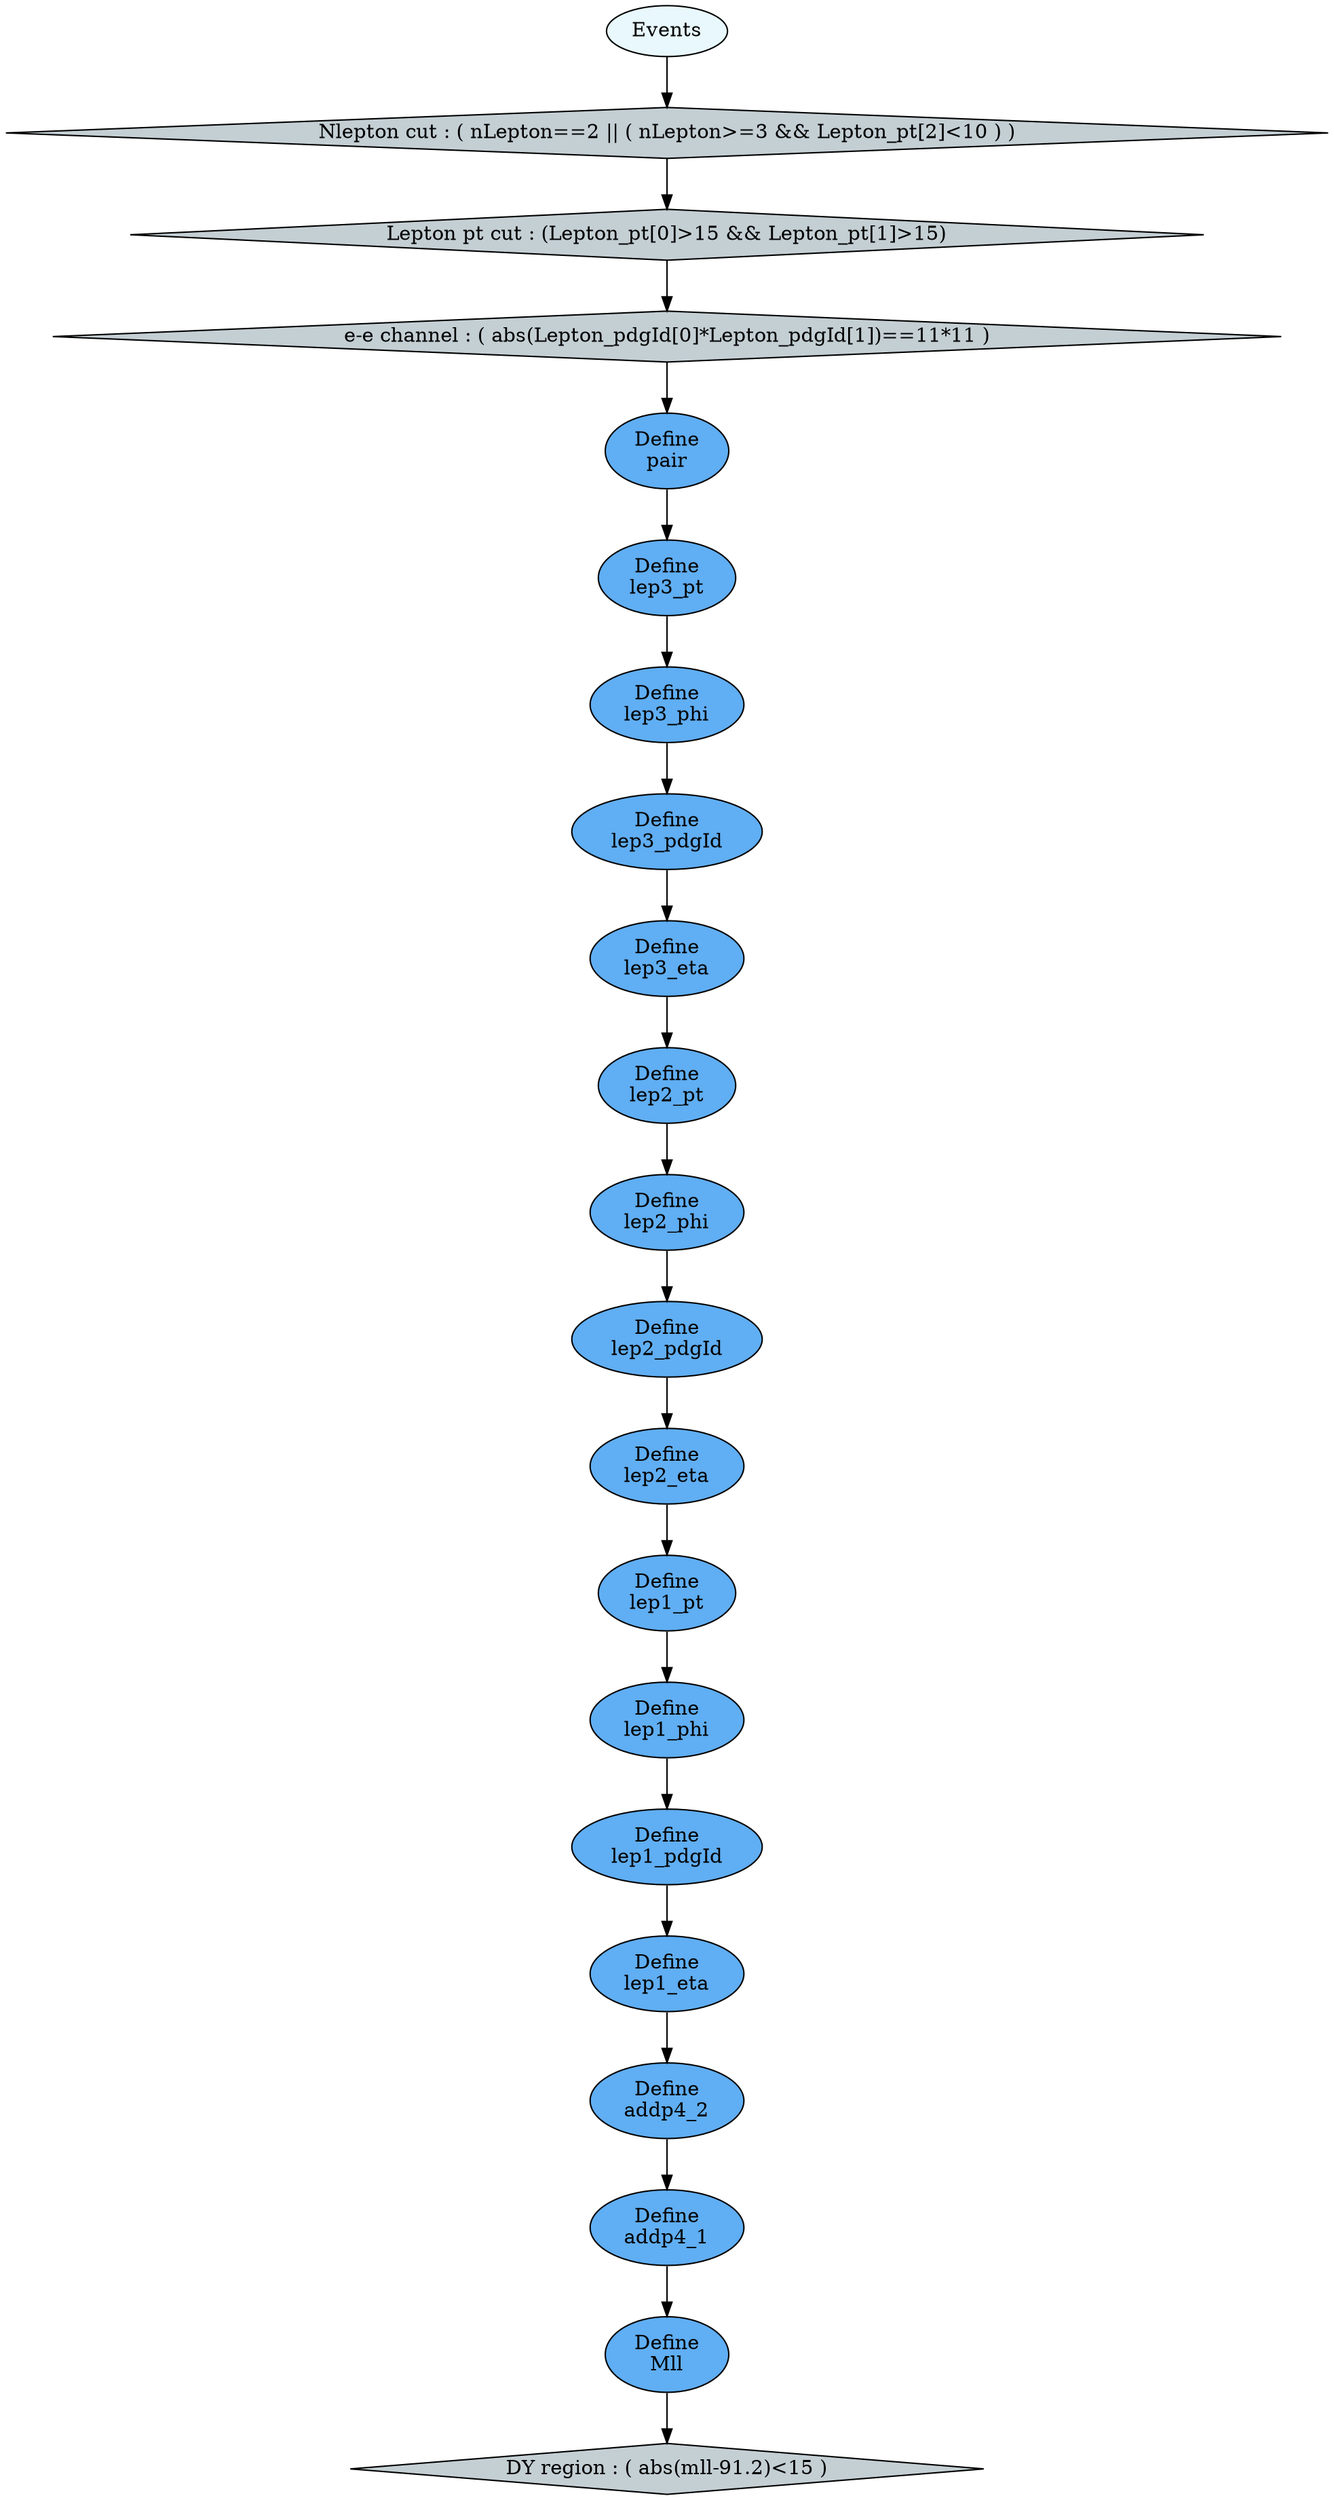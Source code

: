 digraph {
	5 [label="DY region : ( abs(mll-91.2)<15 )", style="filled", fillcolor="#c4cfd4", shape="diamond"];
	6 [label="Define
Mll", style="filled", fillcolor="#60aef3", shape="oval"];
	7 [label="Define
addp4_1", style="filled", fillcolor="#60aef3", shape="oval"];
	8 [label="Define
addp4_2", style="filled", fillcolor="#60aef3", shape="oval"];
	9 [label="Define
lep1_eta", style="filled", fillcolor="#60aef3", shape="oval"];
	10 [label="Define
lep1_pdgId", style="filled", fillcolor="#60aef3", shape="oval"];
	11 [label="Define
lep1_phi", style="filled", fillcolor="#60aef3", shape="oval"];
	12 [label="Define
lep1_pt", style="filled", fillcolor="#60aef3", shape="oval"];
	13 [label="Define
lep2_eta", style="filled", fillcolor="#60aef3", shape="oval"];
	14 [label="Define
lep2_pdgId", style="filled", fillcolor="#60aef3", shape="oval"];
	15 [label="Define
lep2_phi", style="filled", fillcolor="#60aef3", shape="oval"];
	16 [label="Define
lep2_pt", style="filled", fillcolor="#60aef3", shape="oval"];
	17 [label="Define
lep3_eta", style="filled", fillcolor="#60aef3", shape="oval"];
	18 [label="Define
lep3_pdgId", style="filled", fillcolor="#60aef3", shape="oval"];
	19 [label="Define
lep3_phi", style="filled", fillcolor="#60aef3", shape="oval"];
	20 [label="Define
lep3_pt", style="filled", fillcolor="#60aef3", shape="oval"];
	21 [label="Define
pair", style="filled", fillcolor="#60aef3", shape="oval"];
	4 [label="e-e channel : ( abs(Lepton_pdgId[0]*Lepton_pdgId[1])==11*11 )", style="filled", fillcolor="#c4cfd4", shape="diamond"];
	3 [label="Lepton pt cut : (Lepton_pt[0]>15 && Lepton_pt[1]>15)", style="filled", fillcolor="#c4cfd4", shape="diamond"];
	2 [label="Nlepton cut : ( nLepton==2 || ( nLepton>=3 && Lepton_pt[2]<10 ) )", style="filled", fillcolor="#c4cfd4", shape="diamond"];
	0 [label="Events", style="filled", fillcolor="#e8f8fc", shape="oval"];
	6 -> 5;
	7 -> 6;
	8 -> 7;
	9 -> 8;
	10 -> 9;
	11 -> 10;
	12 -> 11;
	13 -> 12;
	14 -> 13;
	15 -> 14;
	16 -> 15;
	17 -> 16;
	18 -> 17;
	19 -> 18;
	20 -> 19;
	21 -> 20;
	4 -> 21;
	3 -> 4;
	2 -> 3;
	0 -> 2;
}